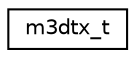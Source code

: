 digraph "Graphical Class Hierarchy"
{
 // LATEX_PDF_SIZE
  edge [fontname="Helvetica",fontsize="10",labelfontname="Helvetica",labelfontsize="10"];
  node [fontname="Helvetica",fontsize="10",shape=record];
  rankdir="LR";
  Node0 [label="m3dtx_t",height=0.2,width=0.4,color="black", fillcolor="white", style="filled",URL="$structm3dtx__t.html",tooltip=" "];
}
